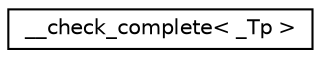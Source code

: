 digraph "Graphical Class Hierarchy"
{
  edge [fontname="Helvetica",fontsize="10",labelfontname="Helvetica",labelfontsize="10"];
  node [fontname="Helvetica",fontsize="10",shape=record];
  rankdir="LR";
  Node1 [label="__check_complete\< _Tp \>",height=0.2,width=0.4,color="black", fillcolor="white", style="filled",URL="$struct____check__complete.xhtml"];
}

